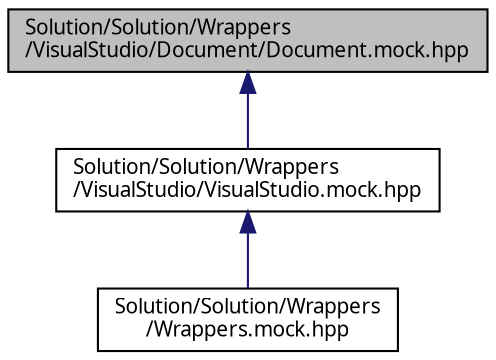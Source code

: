 digraph "Solution/Solution/Wrappers/VisualStudio/Document/Document.mock.hpp"
{
 // INTERACTIVE_SVG=YES
  edge [fontname="Verdana",fontsize="10",labelfontname="Verdana",labelfontsize="10"];
  node [fontname="Verdana",fontsize="10",shape=record];
  Node1 [label="Solution/Solution/Wrappers\l/VisualStudio/Document/Document.mock.hpp",height=0.2,width=0.4,color="black", fillcolor="grey75", style="filled", fontcolor="black"];
  Node1 -> Node2 [dir="back",color="midnightblue",fontsize="10",style="solid",fontname="Verdana"];
  Node2 [label="Solution/Solution/Wrappers\l/VisualStudio/VisualStudio.mock.hpp",height=0.2,width=0.4,color="black", fillcolor="white", style="filled",URL="$_visual_studio_8mock_8hpp_source.html"];
  Node2 -> Node3 [dir="back",color="midnightblue",fontsize="10",style="solid",fontname="Verdana"];
  Node3 [label="Solution/Solution/Wrappers\l/Wrappers.mock.hpp",height=0.2,width=0.4,color="black", fillcolor="white", style="filled",URL="$_wrappers_8mock_8hpp_source.html"];
}
